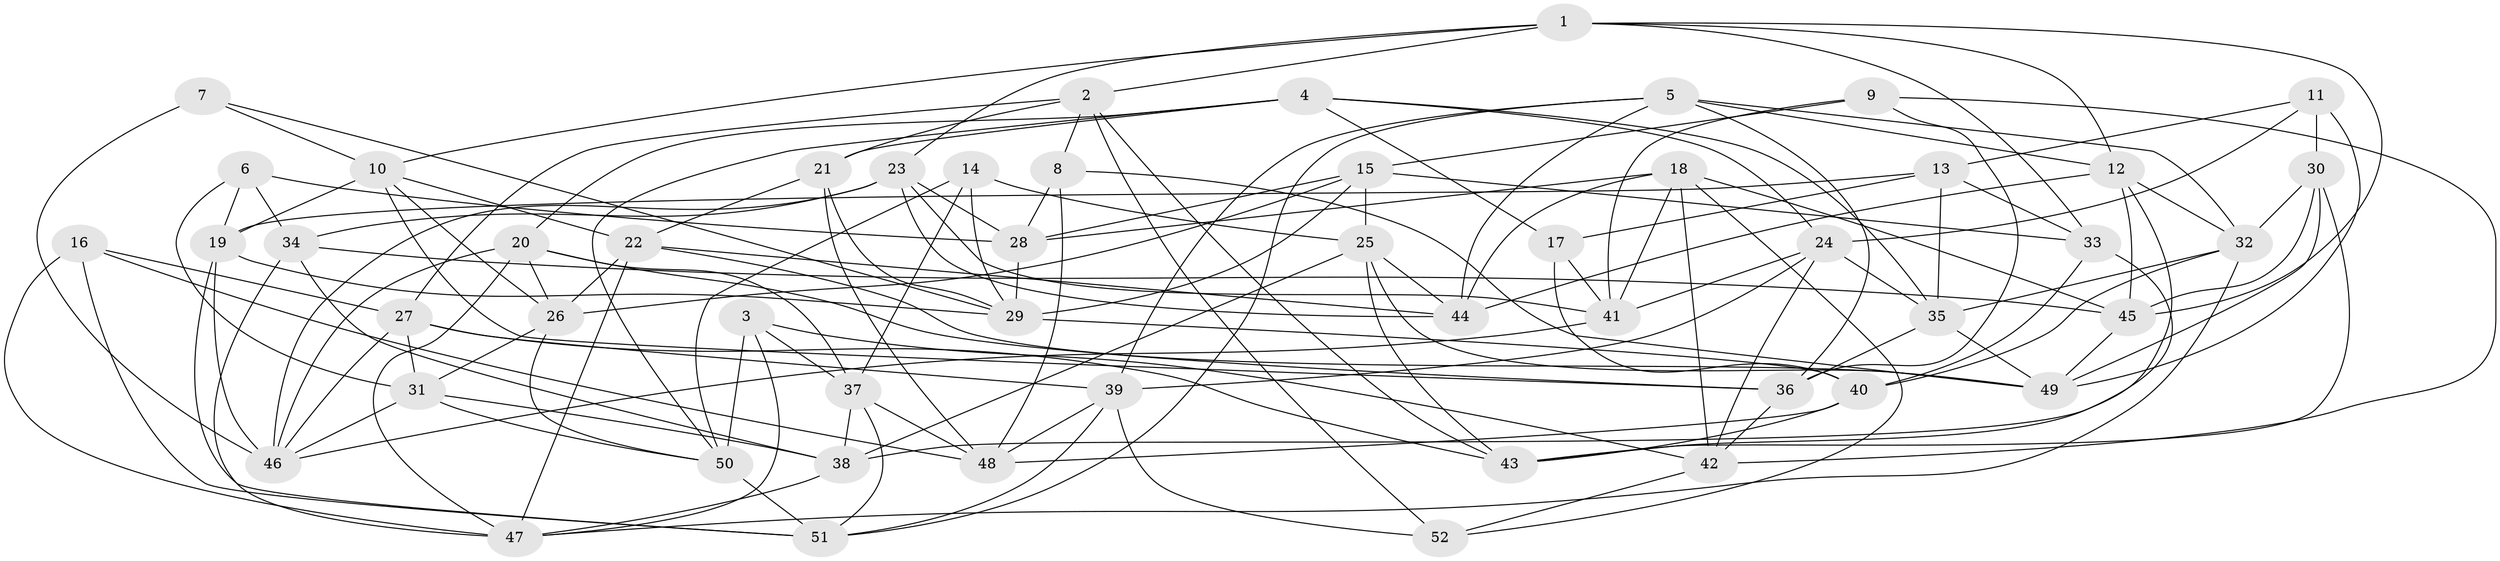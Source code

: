 // original degree distribution, {4: 1.0}
// Generated by graph-tools (version 1.1) at 2025/50/03/09/25 03:50:54]
// undirected, 52 vertices, 145 edges
graph export_dot {
graph [start="1"]
  node [color=gray90,style=filled];
  1;
  2;
  3;
  4;
  5;
  6;
  7;
  8;
  9;
  10;
  11;
  12;
  13;
  14;
  15;
  16;
  17;
  18;
  19;
  20;
  21;
  22;
  23;
  24;
  25;
  26;
  27;
  28;
  29;
  30;
  31;
  32;
  33;
  34;
  35;
  36;
  37;
  38;
  39;
  40;
  41;
  42;
  43;
  44;
  45;
  46;
  47;
  48;
  49;
  50;
  51;
  52;
  1 -- 2 [weight=1.0];
  1 -- 10 [weight=1.0];
  1 -- 12 [weight=1.0];
  1 -- 23 [weight=1.0];
  1 -- 33 [weight=1.0];
  1 -- 45 [weight=1.0];
  2 -- 8 [weight=1.0];
  2 -- 21 [weight=1.0];
  2 -- 27 [weight=1.0];
  2 -- 43 [weight=1.0];
  2 -- 52 [weight=1.0];
  3 -- 37 [weight=1.0];
  3 -- 42 [weight=1.0];
  3 -- 47 [weight=1.0];
  3 -- 50 [weight=1.0];
  4 -- 17 [weight=1.0];
  4 -- 20 [weight=1.0];
  4 -- 21 [weight=1.0];
  4 -- 24 [weight=1.0];
  4 -- 35 [weight=1.0];
  4 -- 50 [weight=1.0];
  5 -- 12 [weight=1.0];
  5 -- 32 [weight=1.0];
  5 -- 36 [weight=1.0];
  5 -- 39 [weight=1.0];
  5 -- 44 [weight=1.0];
  5 -- 51 [weight=1.0];
  6 -- 19 [weight=1.0];
  6 -- 28 [weight=1.0];
  6 -- 31 [weight=1.0];
  6 -- 34 [weight=1.0];
  7 -- 10 [weight=1.0];
  7 -- 29 [weight=1.0];
  7 -- 46 [weight=2.0];
  8 -- 28 [weight=1.0];
  8 -- 48 [weight=1.0];
  8 -- 49 [weight=1.0];
  9 -- 15 [weight=1.0];
  9 -- 36 [weight=1.0];
  9 -- 41 [weight=1.0];
  9 -- 42 [weight=1.0];
  10 -- 19 [weight=1.0];
  10 -- 22 [weight=1.0];
  10 -- 26 [weight=1.0];
  10 -- 36 [weight=1.0];
  11 -- 13 [weight=1.0];
  11 -- 24 [weight=1.0];
  11 -- 30 [weight=2.0];
  11 -- 49 [weight=2.0];
  12 -- 32 [weight=1.0];
  12 -- 38 [weight=1.0];
  12 -- 44 [weight=1.0];
  12 -- 45 [weight=1.0];
  13 -- 17 [weight=1.0];
  13 -- 19 [weight=1.0];
  13 -- 33 [weight=2.0];
  13 -- 35 [weight=1.0];
  14 -- 25 [weight=1.0];
  14 -- 29 [weight=1.0];
  14 -- 37 [weight=1.0];
  14 -- 50 [weight=1.0];
  15 -- 25 [weight=1.0];
  15 -- 26 [weight=1.0];
  15 -- 28 [weight=1.0];
  15 -- 29 [weight=1.0];
  15 -- 33 [weight=1.0];
  16 -- 27 [weight=1.0];
  16 -- 47 [weight=1.0];
  16 -- 48 [weight=1.0];
  16 -- 51 [weight=1.0];
  17 -- 40 [weight=1.0];
  17 -- 41 [weight=1.0];
  18 -- 28 [weight=1.0];
  18 -- 41 [weight=1.0];
  18 -- 42 [weight=1.0];
  18 -- 44 [weight=1.0];
  18 -- 45 [weight=1.0];
  18 -- 52 [weight=1.0];
  19 -- 29 [weight=1.0];
  19 -- 46 [weight=1.0];
  19 -- 51 [weight=1.0];
  20 -- 26 [weight=1.0];
  20 -- 36 [weight=1.0];
  20 -- 37 [weight=1.0];
  20 -- 46 [weight=1.0];
  20 -- 47 [weight=1.0];
  21 -- 22 [weight=1.0];
  21 -- 29 [weight=2.0];
  21 -- 48 [weight=1.0];
  22 -- 26 [weight=1.0];
  22 -- 44 [weight=1.0];
  22 -- 47 [weight=1.0];
  22 -- 49 [weight=1.0];
  23 -- 28 [weight=1.0];
  23 -- 34 [weight=1.0];
  23 -- 41 [weight=1.0];
  23 -- 44 [weight=1.0];
  23 -- 46 [weight=1.0];
  24 -- 35 [weight=1.0];
  24 -- 39 [weight=1.0];
  24 -- 41 [weight=1.0];
  24 -- 42 [weight=1.0];
  25 -- 38 [weight=1.0];
  25 -- 43 [weight=1.0];
  25 -- 44 [weight=1.0];
  25 -- 49 [weight=1.0];
  26 -- 31 [weight=1.0];
  26 -- 50 [weight=1.0];
  27 -- 31 [weight=1.0];
  27 -- 39 [weight=1.0];
  27 -- 43 [weight=1.0];
  27 -- 46 [weight=1.0];
  28 -- 29 [weight=1.0];
  29 -- 40 [weight=1.0];
  30 -- 32 [weight=1.0];
  30 -- 43 [weight=1.0];
  30 -- 45 [weight=1.0];
  30 -- 49 [weight=1.0];
  31 -- 38 [weight=1.0];
  31 -- 46 [weight=1.0];
  31 -- 50 [weight=1.0];
  32 -- 35 [weight=1.0];
  32 -- 40 [weight=1.0];
  32 -- 47 [weight=1.0];
  33 -- 40 [weight=1.0];
  33 -- 43 [weight=1.0];
  34 -- 38 [weight=1.0];
  34 -- 45 [weight=1.0];
  34 -- 47 [weight=2.0];
  35 -- 36 [weight=1.0];
  35 -- 49 [weight=1.0];
  36 -- 42 [weight=1.0];
  37 -- 38 [weight=1.0];
  37 -- 48 [weight=1.0];
  37 -- 51 [weight=1.0];
  38 -- 47 [weight=1.0];
  39 -- 48 [weight=1.0];
  39 -- 51 [weight=1.0];
  39 -- 52 [weight=1.0];
  40 -- 43 [weight=1.0];
  40 -- 48 [weight=1.0];
  41 -- 46 [weight=1.0];
  42 -- 52 [weight=1.0];
  45 -- 49 [weight=1.0];
  50 -- 51 [weight=1.0];
}

